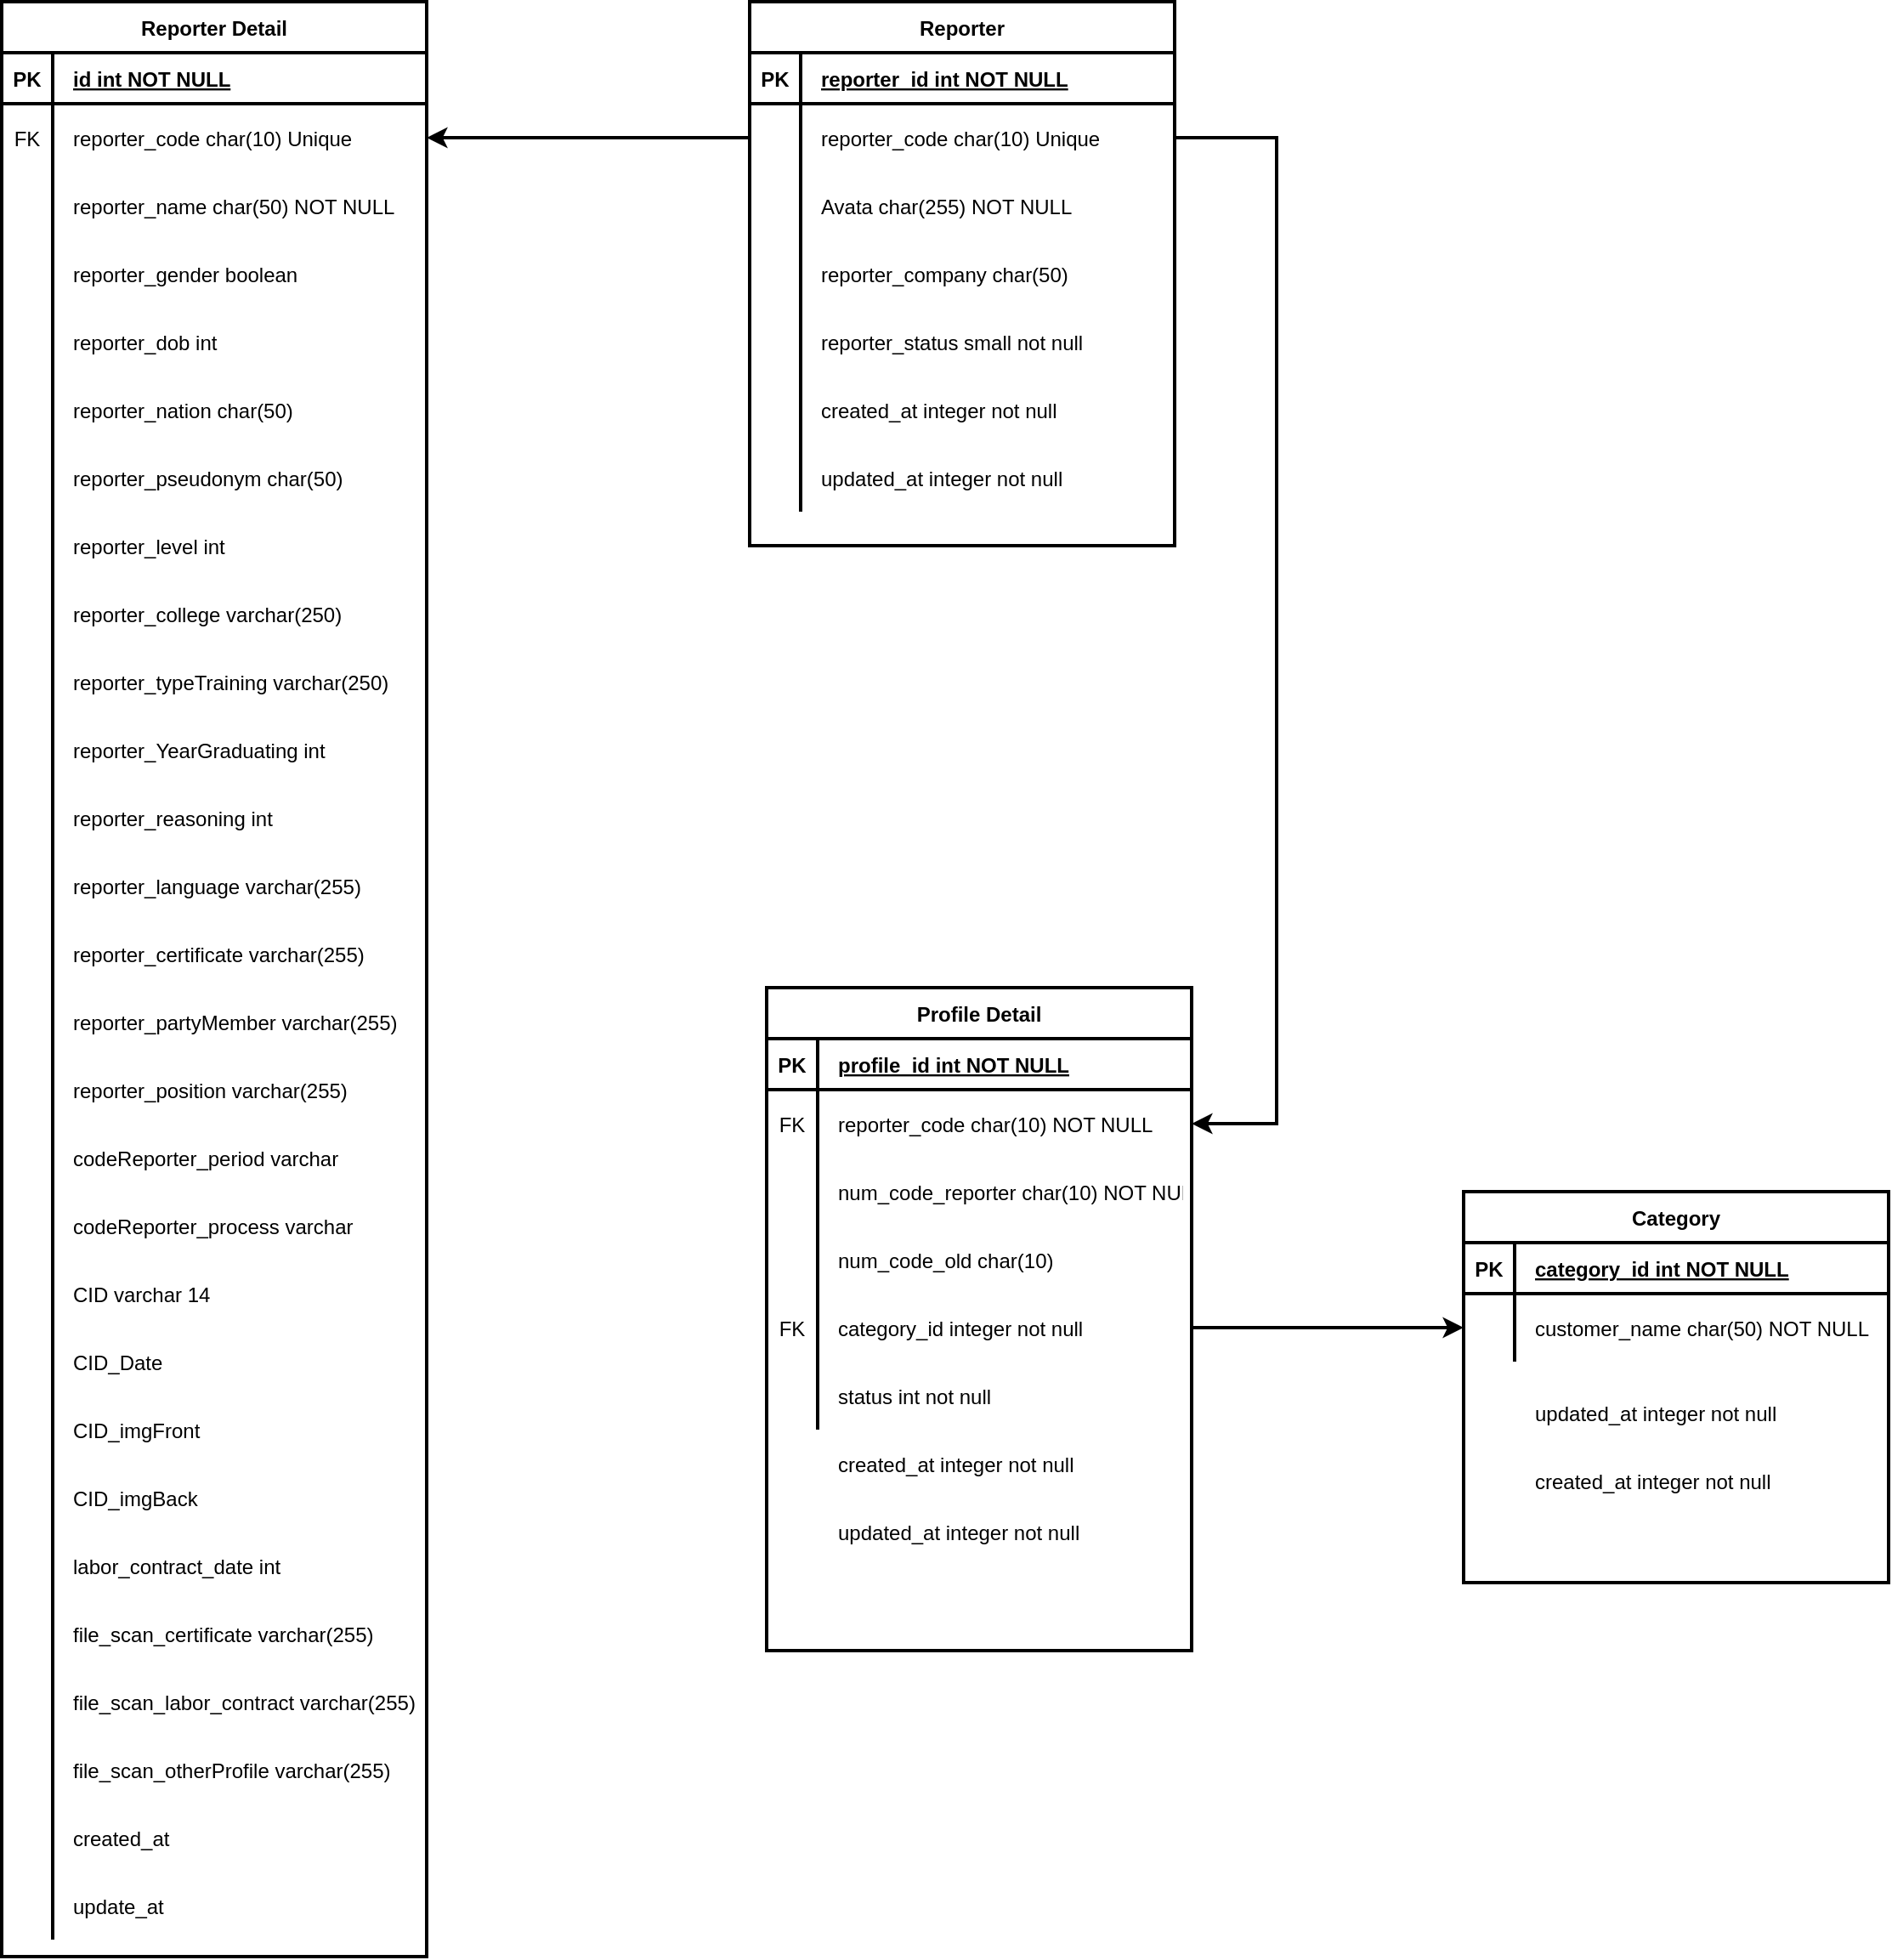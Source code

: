 <mxfile version="13.8.1" type="github">
  <diagram id="R2lEEEUBdFMjLlhIrx00" name="Page-1">
    <mxGraphModel dx="2031" dy="1197" grid="1" gridSize="10" guides="1" tooltips="1" connect="1" arrows="1" fold="1" page="1" pageScale="1" pageWidth="850" pageHeight="1100" math="0" shadow="0" extFonts="Permanent Marker^https://fonts.googleapis.com/css?family=Permanent+Marker">
      <root>
        <mxCell id="0" />
        <mxCell id="1" parent="0" />
        <mxCell id="DauuVwov2NrMAylmskY4-73" style="edgeStyle=orthogonalEdgeStyle;rounded=0;orthogonalLoop=1;jettySize=auto;html=1;spacing=6;strokeWidth=2;" edge="1" parent="1" source="DauuVwov2NrMAylmskY4-11" target="DauuVwov2NrMAylmskY4-45">
          <mxGeometry relative="1" as="geometry">
            <Array as="points">
              <mxPoint x="1020" y="340" />
              <mxPoint x="1020" y="920" />
            </Array>
          </mxGeometry>
        </mxCell>
        <mxCell id="DauuVwov2NrMAylmskY4-77" value="" style="group;spacing=6;strokeWidth=2;" vertex="1" connectable="0" parent="1">
          <mxGeometry x="720" y="840" width="250" height="390" as="geometry" />
        </mxCell>
        <mxCell id="DauuVwov2NrMAylmskY4-72" value="created_at integer not null" style="shape=partialRectangle;overflow=hidden;connectable=0;fillColor=none;top=0;left=0;bottom=0;right=0;align=left;spacingLeft=6;spacing=6;strokeWidth=2;" vertex="1" parent="DauuVwov2NrMAylmskY4-77">
          <mxGeometry x="30" y="260" width="220" height="40" as="geometry" />
        </mxCell>
        <mxCell id="DauuVwov2NrMAylmskY4-41" value="Profile Detail" style="shape=table;startSize=30;container=1;collapsible=1;childLayout=tableLayout;fixedRows=1;rowLines=0;fontStyle=1;align=center;resizeLast=1;spacing=6;strokeWidth=2;" vertex="1" parent="DauuVwov2NrMAylmskY4-77">
          <mxGeometry width="250" height="390" as="geometry" />
        </mxCell>
        <mxCell id="DauuVwov2NrMAylmskY4-42" value="" style="shape=partialRectangle;collapsible=0;dropTarget=0;pointerEvents=0;fillColor=none;points=[[0,0.5],[1,0.5]];portConstraint=eastwest;top=0;left=0;right=0;bottom=1;spacing=6;strokeWidth=2;" vertex="1" parent="DauuVwov2NrMAylmskY4-41">
          <mxGeometry y="30" width="250" height="30" as="geometry" />
        </mxCell>
        <mxCell id="DauuVwov2NrMAylmskY4-43" value="PK" style="shape=partialRectangle;overflow=hidden;connectable=0;fillColor=none;top=0;left=0;bottom=0;right=0;fontStyle=1;spacing=6;strokeWidth=2;" vertex="1" parent="DauuVwov2NrMAylmskY4-42">
          <mxGeometry width="30" height="30" as="geometry" />
        </mxCell>
        <mxCell id="DauuVwov2NrMAylmskY4-44" value="profile_id int NOT NULL " style="shape=partialRectangle;overflow=hidden;connectable=0;fillColor=none;top=0;left=0;bottom=0;right=0;align=left;spacingLeft=6;fontStyle=5;spacing=6;strokeWidth=2;" vertex="1" parent="DauuVwov2NrMAylmskY4-42">
          <mxGeometry x="30" width="220" height="30" as="geometry" />
        </mxCell>
        <mxCell id="DauuVwov2NrMAylmskY4-45" value="" style="shape=partialRectangle;collapsible=0;dropTarget=0;pointerEvents=0;fillColor=none;points=[[0,0.5],[1,0.5]];portConstraint=eastwest;top=0;left=0;right=0;bottom=0;spacing=6;strokeWidth=2;" vertex="1" parent="DauuVwov2NrMAylmskY4-41">
          <mxGeometry y="60" width="250" height="40" as="geometry" />
        </mxCell>
        <mxCell id="DauuVwov2NrMAylmskY4-46" value="FK" style="shape=partialRectangle;overflow=hidden;connectable=0;fillColor=none;top=0;left=0;bottom=0;right=0;spacing=6;strokeWidth=2;" vertex="1" parent="DauuVwov2NrMAylmskY4-45">
          <mxGeometry width="30" height="40" as="geometry" />
        </mxCell>
        <mxCell id="DauuVwov2NrMAylmskY4-47" value="reporter_code char(10) NOT NULL" style="shape=partialRectangle;overflow=hidden;connectable=0;fillColor=none;top=0;left=0;bottom=0;right=0;align=left;spacingLeft=6;spacing=6;strokeWidth=2;" vertex="1" parent="DauuVwov2NrMAylmskY4-45">
          <mxGeometry x="30" width="220" height="40" as="geometry" />
        </mxCell>
        <mxCell id="DauuVwov2NrMAylmskY4-48" value="" style="shape=partialRectangle;collapsible=0;dropTarget=0;pointerEvents=0;fillColor=none;points=[[0,0.5],[1,0.5]];portConstraint=eastwest;top=0;left=0;right=0;bottom=0;spacing=6;strokeWidth=2;" vertex="1" parent="DauuVwov2NrMAylmskY4-41">
          <mxGeometry y="100" width="250" height="40" as="geometry" />
        </mxCell>
        <mxCell id="DauuVwov2NrMAylmskY4-49" value="" style="shape=partialRectangle;overflow=hidden;connectable=0;fillColor=none;top=0;left=0;bottom=0;right=0;spacing=6;strokeWidth=2;" vertex="1" parent="DauuVwov2NrMAylmskY4-48">
          <mxGeometry width="30" height="40" as="geometry" />
        </mxCell>
        <mxCell id="DauuVwov2NrMAylmskY4-50" value="num_code_reporter char(10) NOT NULL" style="shape=partialRectangle;overflow=hidden;connectable=0;fillColor=none;top=0;left=0;bottom=0;right=0;align=left;spacingLeft=6;spacing=6;strokeWidth=2;" vertex="1" parent="DauuVwov2NrMAylmskY4-48">
          <mxGeometry x="30" width="220" height="40" as="geometry" />
        </mxCell>
        <mxCell id="DauuVwov2NrMAylmskY4-51" value="" style="shape=partialRectangle;collapsible=0;dropTarget=0;pointerEvents=0;fillColor=none;points=[[0,0.5],[1,0.5]];portConstraint=eastwest;top=0;left=0;right=0;bottom=0;spacing=6;strokeWidth=2;" vertex="1" parent="DauuVwov2NrMAylmskY4-41">
          <mxGeometry y="140" width="250" height="40" as="geometry" />
        </mxCell>
        <mxCell id="DauuVwov2NrMAylmskY4-52" value="" style="shape=partialRectangle;overflow=hidden;connectable=0;fillColor=none;top=0;left=0;bottom=0;right=0;spacing=6;strokeWidth=2;" vertex="1" parent="DauuVwov2NrMAylmskY4-51">
          <mxGeometry width="30" height="40" as="geometry" />
        </mxCell>
        <mxCell id="DauuVwov2NrMAylmskY4-53" value="num_code_old char(10)" style="shape=partialRectangle;overflow=hidden;connectable=0;fillColor=none;top=0;left=0;bottom=0;right=0;align=left;spacingLeft=6;spacing=6;strokeWidth=2;" vertex="1" parent="DauuVwov2NrMAylmskY4-51">
          <mxGeometry x="30" width="220" height="40" as="geometry" />
        </mxCell>
        <mxCell id="DauuVwov2NrMAylmskY4-66" value="" style="shape=partialRectangle;collapsible=0;dropTarget=0;pointerEvents=0;fillColor=none;points=[[0,0.5],[1,0.5]];portConstraint=eastwest;top=0;left=0;right=0;bottom=0;spacing=6;strokeWidth=2;" vertex="1" parent="DauuVwov2NrMAylmskY4-41">
          <mxGeometry y="180" width="250" height="40" as="geometry" />
        </mxCell>
        <mxCell id="DauuVwov2NrMAylmskY4-67" value="FK" style="shape=partialRectangle;overflow=hidden;connectable=0;fillColor=none;top=0;left=0;bottom=0;right=0;spacing=6;strokeWidth=2;" vertex="1" parent="DauuVwov2NrMAylmskY4-66">
          <mxGeometry width="30" height="40" as="geometry" />
        </mxCell>
        <mxCell id="DauuVwov2NrMAylmskY4-68" value="category_id integer not null" style="shape=partialRectangle;overflow=hidden;connectable=0;fillColor=none;top=0;left=0;bottom=0;right=0;align=left;spacingLeft=6;spacing=6;strokeWidth=2;" vertex="1" parent="DauuVwov2NrMAylmskY4-66">
          <mxGeometry x="30" width="220" height="40" as="geometry" />
        </mxCell>
        <mxCell id="DauuVwov2NrMAylmskY4-63" value="" style="shape=partialRectangle;collapsible=0;dropTarget=0;pointerEvents=0;fillColor=none;points=[[0,0.5],[1,0.5]];portConstraint=eastwest;top=0;left=0;right=0;bottom=0;spacing=6;strokeWidth=2;" vertex="1" parent="DauuVwov2NrMAylmskY4-41">
          <mxGeometry y="220" width="250" height="40" as="geometry" />
        </mxCell>
        <mxCell id="DauuVwov2NrMAylmskY4-64" value="" style="shape=partialRectangle;overflow=hidden;connectable=0;fillColor=none;top=0;left=0;bottom=0;right=0;spacing=6;strokeWidth=2;" vertex="1" parent="DauuVwov2NrMAylmskY4-63">
          <mxGeometry width="30" height="40" as="geometry" />
        </mxCell>
        <mxCell id="DauuVwov2NrMAylmskY4-65" value="status int not null" style="shape=partialRectangle;overflow=hidden;connectable=0;fillColor=none;top=0;left=0;bottom=0;right=0;align=left;spacingLeft=6;spacing=6;strokeWidth=2;" vertex="1" parent="DauuVwov2NrMAylmskY4-63">
          <mxGeometry x="30" width="220" height="40" as="geometry" />
        </mxCell>
        <mxCell id="DauuVwov2NrMAylmskY4-78" value="updated_at integer not null" style="shape=partialRectangle;overflow=hidden;connectable=0;fillColor=none;top=0;left=0;bottom=0;right=0;align=left;spacingLeft=6;spacing=6;strokeWidth=2;" vertex="1" parent="DauuVwov2NrMAylmskY4-77">
          <mxGeometry x="30" y="300" width="220" height="40" as="geometry" />
        </mxCell>
        <mxCell id="DauuVwov2NrMAylmskY4-79" style="edgeStyle=orthogonalEdgeStyle;rounded=0;orthogonalLoop=1;jettySize=auto;html=1;entryX=0;entryY=0.5;entryDx=0;entryDy=0;spacing=6;strokeWidth=2;" edge="1" parent="1" source="DauuVwov2NrMAylmskY4-66" target="C-vyLk0tnHw3VtMMgP7b-27">
          <mxGeometry relative="1" as="geometry" />
        </mxCell>
        <mxCell id="DauuVwov2NrMAylmskY4-80" value="" style="group;spacing=6;strokeWidth=2;" vertex="1" connectable="0" parent="1">
          <mxGeometry x="1130" y="960" width="250" height="230" as="geometry" />
        </mxCell>
        <mxCell id="C-vyLk0tnHw3VtMMgP7b-23" value="Category" style="shape=table;startSize=30;container=1;collapsible=1;childLayout=tableLayout;fixedRows=1;rowLines=0;fontStyle=1;align=center;resizeLast=1;spacing=6;strokeWidth=2;" parent="DauuVwov2NrMAylmskY4-80" vertex="1">
          <mxGeometry width="250" height="230" as="geometry" />
        </mxCell>
        <mxCell id="C-vyLk0tnHw3VtMMgP7b-24" value="" style="shape=partialRectangle;collapsible=0;dropTarget=0;pointerEvents=0;fillColor=none;points=[[0,0.5],[1,0.5]];portConstraint=eastwest;top=0;left=0;right=0;bottom=1;spacing=6;strokeWidth=2;" parent="C-vyLk0tnHw3VtMMgP7b-23" vertex="1">
          <mxGeometry y="30" width="250" height="30" as="geometry" />
        </mxCell>
        <mxCell id="C-vyLk0tnHw3VtMMgP7b-25" value="PK" style="shape=partialRectangle;overflow=hidden;connectable=0;fillColor=none;top=0;left=0;bottom=0;right=0;fontStyle=1;spacing=6;strokeWidth=2;" parent="C-vyLk0tnHw3VtMMgP7b-24" vertex="1">
          <mxGeometry width="30" height="30" as="geometry" />
        </mxCell>
        <mxCell id="C-vyLk0tnHw3VtMMgP7b-26" value="category_id int NOT NULL " style="shape=partialRectangle;overflow=hidden;connectable=0;fillColor=none;top=0;left=0;bottom=0;right=0;align=left;spacingLeft=6;fontStyle=5;spacing=6;strokeWidth=2;" parent="C-vyLk0tnHw3VtMMgP7b-24" vertex="1">
          <mxGeometry x="30" width="220" height="30" as="geometry" />
        </mxCell>
        <mxCell id="C-vyLk0tnHw3VtMMgP7b-27" value="" style="shape=partialRectangle;collapsible=0;dropTarget=0;pointerEvents=0;fillColor=none;points=[[0,0.5],[1,0.5]];portConstraint=eastwest;top=0;left=0;right=0;bottom=0;spacing=6;strokeWidth=2;" parent="C-vyLk0tnHw3VtMMgP7b-23" vertex="1">
          <mxGeometry y="60" width="250" height="40" as="geometry" />
        </mxCell>
        <mxCell id="C-vyLk0tnHw3VtMMgP7b-28" value="" style="shape=partialRectangle;overflow=hidden;connectable=0;fillColor=none;top=0;left=0;bottom=0;right=0;spacing=6;strokeWidth=2;" parent="C-vyLk0tnHw3VtMMgP7b-27" vertex="1">
          <mxGeometry width="30" height="40" as="geometry" />
        </mxCell>
        <mxCell id="C-vyLk0tnHw3VtMMgP7b-29" value="customer_name char(50) NOT NULL" style="shape=partialRectangle;overflow=hidden;connectable=0;fillColor=none;top=0;left=0;bottom=0;right=0;align=left;spacingLeft=6;spacing=6;strokeWidth=2;" parent="C-vyLk0tnHw3VtMMgP7b-27" vertex="1">
          <mxGeometry x="30" width="220" height="40" as="geometry" />
        </mxCell>
        <mxCell id="DauuVwov2NrMAylmskY4-69" value="updated_at integer not null" style="shape=partialRectangle;overflow=hidden;connectable=0;fillColor=none;top=0;left=0;bottom=0;right=0;align=left;spacingLeft=6;spacing=6;strokeWidth=2;" vertex="1" parent="DauuVwov2NrMAylmskY4-80">
          <mxGeometry x="30" y="110" width="220" height="40" as="geometry" />
        </mxCell>
        <mxCell id="DauuVwov2NrMAylmskY4-70" value="created_at integer not null" style="shape=partialRectangle;overflow=hidden;connectable=0;fillColor=none;top=0;left=0;bottom=0;right=0;align=left;spacingLeft=6;spacing=6;strokeWidth=2;" vertex="1" parent="DauuVwov2NrMAylmskY4-80">
          <mxGeometry x="30" y="150" width="220" height="40" as="geometry" />
        </mxCell>
        <mxCell id="DauuVwov2NrMAylmskY4-7" value="Reporter" style="shape=table;startSize=30;container=1;collapsible=1;childLayout=tableLayout;fixedRows=1;rowLines=0;fontStyle=1;align=center;resizeLast=1;spacing=6;strokeWidth=2;" vertex="1" parent="1">
          <mxGeometry x="710" y="260" width="250" height="320" as="geometry" />
        </mxCell>
        <mxCell id="DauuVwov2NrMAylmskY4-8" value="" style="shape=partialRectangle;collapsible=0;dropTarget=0;pointerEvents=0;fillColor=none;points=[[0,0.5],[1,0.5]];portConstraint=eastwest;top=0;left=0;right=0;bottom=1;spacing=6;strokeWidth=2;" vertex="1" parent="DauuVwov2NrMAylmskY4-7">
          <mxGeometry y="30" width="250" height="30" as="geometry" />
        </mxCell>
        <mxCell id="DauuVwov2NrMAylmskY4-9" value="PK" style="shape=partialRectangle;overflow=hidden;connectable=0;fillColor=none;top=0;left=0;bottom=0;right=0;fontStyle=1;spacing=6;strokeWidth=2;" vertex="1" parent="DauuVwov2NrMAylmskY4-8">
          <mxGeometry width="30" height="30" as="geometry" />
        </mxCell>
        <mxCell id="DauuVwov2NrMAylmskY4-10" value="reporter_id int NOT NULL " style="shape=partialRectangle;overflow=hidden;connectable=0;fillColor=none;top=0;left=0;bottom=0;right=0;align=left;spacingLeft=6;fontStyle=5;spacing=6;strokeWidth=2;" vertex="1" parent="DauuVwov2NrMAylmskY4-8">
          <mxGeometry x="30" width="220" height="30" as="geometry" />
        </mxCell>
        <mxCell id="DauuVwov2NrMAylmskY4-11" value="" style="shape=partialRectangle;collapsible=0;dropTarget=0;pointerEvents=0;fillColor=none;points=[[0,0.5],[1,0.5]];portConstraint=eastwest;top=0;left=0;right=0;bottom=0;spacing=6;strokeWidth=2;" vertex="1" parent="DauuVwov2NrMAylmskY4-7">
          <mxGeometry y="60" width="250" height="40" as="geometry" />
        </mxCell>
        <mxCell id="DauuVwov2NrMAylmskY4-12" value="" style="shape=partialRectangle;overflow=hidden;connectable=0;fillColor=none;top=0;left=0;bottom=0;right=0;spacing=6;strokeWidth=2;" vertex="1" parent="DauuVwov2NrMAylmskY4-11">
          <mxGeometry width="30" height="40" as="geometry" />
        </mxCell>
        <mxCell id="DauuVwov2NrMAylmskY4-13" value="reporter_code char(10) Unique" style="shape=partialRectangle;overflow=hidden;connectable=0;fillColor=none;top=0;left=0;bottom=0;right=0;align=left;spacingLeft=6;spacing=6;strokeWidth=2;" vertex="1" parent="DauuVwov2NrMAylmskY4-11">
          <mxGeometry x="30" width="220" height="40" as="geometry" />
        </mxCell>
        <mxCell id="DauuVwov2NrMAylmskY4-20" value="" style="shape=partialRectangle;collapsible=0;dropTarget=0;pointerEvents=0;fillColor=none;points=[[0,0.5],[1,0.5]];portConstraint=eastwest;top=0;left=0;right=0;bottom=0;spacing=6;strokeWidth=2;" vertex="1" parent="DauuVwov2NrMAylmskY4-7">
          <mxGeometry y="100" width="250" height="40" as="geometry" />
        </mxCell>
        <mxCell id="DauuVwov2NrMAylmskY4-21" value="" style="shape=partialRectangle;overflow=hidden;connectable=0;fillColor=none;top=0;left=0;bottom=0;right=0;spacing=6;strokeWidth=2;" vertex="1" parent="DauuVwov2NrMAylmskY4-20">
          <mxGeometry width="30" height="40" as="geometry" />
        </mxCell>
        <mxCell id="DauuVwov2NrMAylmskY4-22" value="Avata char(255) NOT NULL" style="shape=partialRectangle;overflow=hidden;connectable=0;fillColor=none;top=0;left=0;bottom=0;right=0;align=left;spacingLeft=6;spacing=6;strokeWidth=2;" vertex="1" parent="DauuVwov2NrMAylmskY4-20">
          <mxGeometry x="30" width="220" height="40" as="geometry" />
        </mxCell>
        <mxCell id="DauuVwov2NrMAylmskY4-29" value="" style="shape=partialRectangle;collapsible=0;dropTarget=0;pointerEvents=0;fillColor=none;points=[[0,0.5],[1,0.5]];portConstraint=eastwest;top=0;left=0;right=0;bottom=0;spacing=6;strokeWidth=2;" vertex="1" parent="DauuVwov2NrMAylmskY4-7">
          <mxGeometry y="140" width="250" height="40" as="geometry" />
        </mxCell>
        <mxCell id="DauuVwov2NrMAylmskY4-30" value="" style="shape=partialRectangle;overflow=hidden;connectable=0;fillColor=none;top=0;left=0;bottom=0;right=0;spacing=6;strokeWidth=2;" vertex="1" parent="DauuVwov2NrMAylmskY4-29">
          <mxGeometry width="30" height="40" as="geometry" />
        </mxCell>
        <mxCell id="DauuVwov2NrMAylmskY4-31" value="reporter_company char(50)" style="shape=partialRectangle;overflow=hidden;connectable=0;fillColor=none;top=0;left=0;bottom=0;right=0;align=left;spacingLeft=6;spacing=6;strokeWidth=2;" vertex="1" parent="DauuVwov2NrMAylmskY4-29">
          <mxGeometry x="30" width="220" height="40" as="geometry" />
        </mxCell>
        <mxCell id="DauuVwov2NrMAylmskY4-32" value="" style="shape=partialRectangle;collapsible=0;dropTarget=0;pointerEvents=0;fillColor=none;points=[[0,0.5],[1,0.5]];portConstraint=eastwest;top=0;left=0;right=0;bottom=0;spacing=6;strokeWidth=2;" vertex="1" parent="DauuVwov2NrMAylmskY4-7">
          <mxGeometry y="180" width="250" height="40" as="geometry" />
        </mxCell>
        <mxCell id="DauuVwov2NrMAylmskY4-33" value="" style="shape=partialRectangle;overflow=hidden;connectable=0;fillColor=none;top=0;left=0;bottom=0;right=0;spacing=6;strokeWidth=2;" vertex="1" parent="DauuVwov2NrMAylmskY4-32">
          <mxGeometry width="30" height="40" as="geometry" />
        </mxCell>
        <mxCell id="DauuVwov2NrMAylmskY4-34" value="reporter_status small not null" style="shape=partialRectangle;overflow=hidden;connectable=0;fillColor=none;top=0;left=0;bottom=0;right=0;align=left;spacingLeft=6;spacing=6;strokeWidth=2;" vertex="1" parent="DauuVwov2NrMAylmskY4-32">
          <mxGeometry x="30" width="220" height="40" as="geometry" />
        </mxCell>
        <mxCell id="DauuVwov2NrMAylmskY4-35" value="" style="shape=partialRectangle;collapsible=0;dropTarget=0;pointerEvents=0;fillColor=none;points=[[0,0.5],[1,0.5]];portConstraint=eastwest;top=0;left=0;right=0;bottom=0;spacing=6;strokeWidth=2;" vertex="1" parent="DauuVwov2NrMAylmskY4-7">
          <mxGeometry y="220" width="250" height="40" as="geometry" />
        </mxCell>
        <mxCell id="DauuVwov2NrMAylmskY4-36" value="" style="shape=partialRectangle;overflow=hidden;connectable=0;fillColor=none;top=0;left=0;bottom=0;right=0;spacing=6;strokeWidth=2;" vertex="1" parent="DauuVwov2NrMAylmskY4-35">
          <mxGeometry width="30" height="40" as="geometry" />
        </mxCell>
        <mxCell id="DauuVwov2NrMAylmskY4-37" value="created_at integer not null" style="shape=partialRectangle;overflow=hidden;connectable=0;fillColor=none;top=0;left=0;bottom=0;right=0;align=left;spacingLeft=6;spacing=6;strokeWidth=2;" vertex="1" parent="DauuVwov2NrMAylmskY4-35">
          <mxGeometry x="30" width="220" height="40" as="geometry" />
        </mxCell>
        <mxCell id="DauuVwov2NrMAylmskY4-38" value="" style="shape=partialRectangle;collapsible=0;dropTarget=0;pointerEvents=0;fillColor=none;points=[[0,0.5],[1,0.5]];portConstraint=eastwest;top=0;left=0;right=0;bottom=0;spacing=6;strokeWidth=2;" vertex="1" parent="DauuVwov2NrMAylmskY4-7">
          <mxGeometry y="260" width="250" height="40" as="geometry" />
        </mxCell>
        <mxCell id="DauuVwov2NrMAylmskY4-39" value="" style="shape=partialRectangle;overflow=hidden;connectable=0;fillColor=none;top=0;left=0;bottom=0;right=0;spacing=6;strokeWidth=2;" vertex="1" parent="DauuVwov2NrMAylmskY4-38">
          <mxGeometry width="30" height="40" as="geometry" />
        </mxCell>
        <mxCell id="DauuVwov2NrMAylmskY4-40" value="updated_at integer not null" style="shape=partialRectangle;overflow=hidden;connectable=0;fillColor=none;top=0;left=0;bottom=0;right=0;align=left;spacingLeft=6;spacing=6;strokeWidth=2;" vertex="1" parent="DauuVwov2NrMAylmskY4-38">
          <mxGeometry x="30" width="220" height="40" as="geometry" />
        </mxCell>
        <mxCell id="DauuVwov2NrMAylmskY4-201" style="edgeStyle=orthogonalEdgeStyle;rounded=0;orthogonalLoop=1;jettySize=auto;html=1;entryX=1;entryY=0.5;entryDx=0;entryDy=0;strokeWidth=2;" edge="1" parent="1" source="DauuVwov2NrMAylmskY4-11" target="DauuVwov2NrMAylmskY4-85">
          <mxGeometry relative="1" as="geometry" />
        </mxCell>
        <mxCell id="DauuVwov2NrMAylmskY4-81" value="Reporter Detail" style="shape=table;startSize=30;container=1;collapsible=1;childLayout=tableLayout;fixedRows=1;rowLines=0;fontStyle=1;align=center;resizeLast=1;spacing=6;strokeWidth=2;" vertex="1" parent="1">
          <mxGeometry x="270" y="260" width="250.0" height="1150" as="geometry" />
        </mxCell>
        <mxCell id="DauuVwov2NrMAylmskY4-82" value="" style="shape=partialRectangle;collapsible=0;dropTarget=0;pointerEvents=0;fillColor=none;points=[[0,0.5],[1,0.5]];portConstraint=eastwest;top=0;left=0;right=0;bottom=1;spacing=6;strokeWidth=2;" vertex="1" parent="DauuVwov2NrMAylmskY4-81">
          <mxGeometry y="30" width="250.0" height="30" as="geometry" />
        </mxCell>
        <mxCell id="DauuVwov2NrMAylmskY4-83" value="PK" style="shape=partialRectangle;overflow=hidden;connectable=0;fillColor=none;top=0;left=0;bottom=0;right=0;fontStyle=1;spacing=6;strokeWidth=2;" vertex="1" parent="DauuVwov2NrMAylmskY4-82">
          <mxGeometry width="30" height="30" as="geometry" />
        </mxCell>
        <mxCell id="DauuVwov2NrMAylmskY4-84" value="id int NOT NULL " style="shape=partialRectangle;overflow=hidden;connectable=0;fillColor=none;top=0;left=0;bottom=0;right=0;align=left;spacingLeft=6;fontStyle=5;spacing=6;strokeWidth=2;" vertex="1" parent="DauuVwov2NrMAylmskY4-82">
          <mxGeometry x="30" width="220.0" height="30" as="geometry" />
        </mxCell>
        <mxCell id="DauuVwov2NrMAylmskY4-85" value="" style="shape=partialRectangle;collapsible=0;dropTarget=0;pointerEvents=0;fillColor=none;points=[[0,0.5],[1,0.5]];portConstraint=eastwest;top=0;left=0;right=0;bottom=0;spacing=6;strokeWidth=2;" vertex="1" parent="DauuVwov2NrMAylmskY4-81">
          <mxGeometry y="60" width="250.0" height="40" as="geometry" />
        </mxCell>
        <mxCell id="DauuVwov2NrMAylmskY4-86" value="FK" style="shape=partialRectangle;overflow=hidden;connectable=0;fillColor=none;top=0;left=0;bottom=0;right=0;spacing=6;strokeWidth=2;" vertex="1" parent="DauuVwov2NrMAylmskY4-85">
          <mxGeometry width="30" height="40" as="geometry" />
        </mxCell>
        <mxCell id="DauuVwov2NrMAylmskY4-87" value="reporter_code char(10) Unique" style="shape=partialRectangle;overflow=hidden;connectable=0;fillColor=none;top=0;left=0;bottom=0;right=0;align=left;spacingLeft=6;spacing=6;strokeWidth=2;" vertex="1" parent="DauuVwov2NrMAylmskY4-85">
          <mxGeometry x="30" width="220.0" height="40" as="geometry" />
        </mxCell>
        <mxCell id="DauuVwov2NrMAylmskY4-88" value="" style="shape=partialRectangle;collapsible=0;dropTarget=0;pointerEvents=0;fillColor=none;points=[[0,0.5],[1,0.5]];portConstraint=eastwest;top=0;left=0;right=0;bottom=0;spacing=6;strokeWidth=2;" vertex="1" parent="DauuVwov2NrMAylmskY4-81">
          <mxGeometry y="100" width="250.0" height="40" as="geometry" />
        </mxCell>
        <mxCell id="DauuVwov2NrMAylmskY4-89" value="" style="shape=partialRectangle;overflow=hidden;connectable=0;fillColor=none;top=0;left=0;bottom=0;right=0;spacing=6;strokeWidth=2;" vertex="1" parent="DauuVwov2NrMAylmskY4-88">
          <mxGeometry width="30" height="40" as="geometry" />
        </mxCell>
        <mxCell id="DauuVwov2NrMAylmskY4-90" value="reporter_name char(50) NOT NULL" style="shape=partialRectangle;overflow=hidden;connectable=0;fillColor=none;top=0;left=0;bottom=0;right=0;align=left;spacingLeft=6;spacing=6;strokeWidth=2;" vertex="1" parent="DauuVwov2NrMAylmskY4-88">
          <mxGeometry x="30" width="220.0" height="40" as="geometry" />
        </mxCell>
        <mxCell id="DauuVwov2NrMAylmskY4-91" value="" style="shape=partialRectangle;collapsible=0;dropTarget=0;pointerEvents=0;fillColor=none;points=[[0,0.5],[1,0.5]];portConstraint=eastwest;top=0;left=0;right=0;bottom=0;spacing=6;strokeWidth=2;" vertex="1" parent="DauuVwov2NrMAylmskY4-81">
          <mxGeometry y="140" width="250.0" height="40" as="geometry" />
        </mxCell>
        <mxCell id="DauuVwov2NrMAylmskY4-92" value="" style="shape=partialRectangle;overflow=hidden;connectable=0;fillColor=none;top=0;left=0;bottom=0;right=0;spacing=6;strokeWidth=2;" vertex="1" parent="DauuVwov2NrMAylmskY4-91">
          <mxGeometry width="30" height="40" as="geometry" />
        </mxCell>
        <mxCell id="DauuVwov2NrMAylmskY4-93" value="reporter_gender boolean" style="shape=partialRectangle;overflow=hidden;connectable=0;fillColor=none;top=0;left=0;bottom=0;right=0;align=left;spacingLeft=6;spacing=6;strokeWidth=2;" vertex="1" parent="DauuVwov2NrMAylmskY4-91">
          <mxGeometry x="30" width="220.0" height="40" as="geometry" />
        </mxCell>
        <mxCell id="DauuVwov2NrMAylmskY4-94" value="" style="shape=partialRectangle;collapsible=0;dropTarget=0;pointerEvents=0;fillColor=none;points=[[0,0.5],[1,0.5]];portConstraint=eastwest;top=0;left=0;right=0;bottom=0;spacing=6;strokeWidth=2;" vertex="1" parent="DauuVwov2NrMAylmskY4-81">
          <mxGeometry y="180" width="250.0" height="40" as="geometry" />
        </mxCell>
        <mxCell id="DauuVwov2NrMAylmskY4-95" value="" style="shape=partialRectangle;overflow=hidden;connectable=0;fillColor=none;top=0;left=0;bottom=0;right=0;spacing=6;strokeWidth=2;" vertex="1" parent="DauuVwov2NrMAylmskY4-94">
          <mxGeometry width="30" height="40" as="geometry" />
        </mxCell>
        <mxCell id="DauuVwov2NrMAylmskY4-96" value="reporter_dob int" style="shape=partialRectangle;overflow=hidden;connectable=0;fillColor=none;top=0;left=0;bottom=0;right=0;align=left;spacingLeft=6;spacing=6;strokeWidth=2;" vertex="1" parent="DauuVwov2NrMAylmskY4-94">
          <mxGeometry x="30" width="220.0" height="40" as="geometry" />
        </mxCell>
        <mxCell id="DauuVwov2NrMAylmskY4-97" value="" style="shape=partialRectangle;collapsible=0;dropTarget=0;pointerEvents=0;fillColor=none;points=[[0,0.5],[1,0.5]];portConstraint=eastwest;top=0;left=0;right=0;bottom=0;spacing=6;strokeWidth=2;" vertex="1" parent="DauuVwov2NrMAylmskY4-81">
          <mxGeometry y="220" width="250.0" height="40" as="geometry" />
        </mxCell>
        <mxCell id="DauuVwov2NrMAylmskY4-98" value="" style="shape=partialRectangle;overflow=hidden;connectable=0;fillColor=none;top=0;left=0;bottom=0;right=0;spacing=6;strokeWidth=2;" vertex="1" parent="DauuVwov2NrMAylmskY4-97">
          <mxGeometry width="30" height="40" as="geometry" />
        </mxCell>
        <mxCell id="DauuVwov2NrMAylmskY4-99" value="reporter_nation char(50)" style="shape=partialRectangle;overflow=hidden;connectable=0;fillColor=none;top=0;left=0;bottom=0;right=0;align=left;spacingLeft=6;spacing=6;strokeWidth=2;" vertex="1" parent="DauuVwov2NrMAylmskY4-97">
          <mxGeometry x="30" width="220.0" height="40" as="geometry" />
        </mxCell>
        <mxCell id="DauuVwov2NrMAylmskY4-100" value="" style="shape=partialRectangle;collapsible=0;dropTarget=0;pointerEvents=0;fillColor=none;points=[[0,0.5],[1,0.5]];portConstraint=eastwest;top=0;left=0;right=0;bottom=0;spacing=6;strokeWidth=2;" vertex="1" parent="DauuVwov2NrMAylmskY4-81">
          <mxGeometry y="260" width="250.0" height="40" as="geometry" />
        </mxCell>
        <mxCell id="DauuVwov2NrMAylmskY4-101" value="" style="shape=partialRectangle;overflow=hidden;connectable=0;fillColor=none;top=0;left=0;bottom=0;right=0;spacing=6;strokeWidth=2;" vertex="1" parent="DauuVwov2NrMAylmskY4-100">
          <mxGeometry width="30" height="40" as="geometry" />
        </mxCell>
        <mxCell id="DauuVwov2NrMAylmskY4-102" value="reporter_pseudonym char(50)" style="shape=partialRectangle;overflow=hidden;connectable=0;fillColor=none;top=0;left=0;bottom=0;right=0;align=left;spacingLeft=6;spacing=6;strokeWidth=2;" vertex="1" parent="DauuVwov2NrMAylmskY4-100">
          <mxGeometry x="30" width="220.0" height="40" as="geometry" />
        </mxCell>
        <mxCell id="DauuVwov2NrMAylmskY4-103" value="" style="shape=partialRectangle;collapsible=0;dropTarget=0;pointerEvents=0;fillColor=none;points=[[0,0.5],[1,0.5]];portConstraint=eastwest;top=0;left=0;right=0;bottom=0;spacing=6;strokeWidth=2;" vertex="1" parent="DauuVwov2NrMAylmskY4-81">
          <mxGeometry y="300" width="250.0" height="40" as="geometry" />
        </mxCell>
        <mxCell id="DauuVwov2NrMAylmskY4-104" value="" style="shape=partialRectangle;overflow=hidden;connectable=0;fillColor=none;top=0;left=0;bottom=0;right=0;spacing=6;strokeWidth=2;" vertex="1" parent="DauuVwov2NrMAylmskY4-103">
          <mxGeometry width="30" height="40" as="geometry" />
        </mxCell>
        <mxCell id="DauuVwov2NrMAylmskY4-105" value="reporter_level int" style="shape=partialRectangle;overflow=hidden;connectable=0;fillColor=none;top=0;left=0;bottom=0;right=0;align=left;spacingLeft=6;spacing=6;strokeWidth=2;" vertex="1" parent="DauuVwov2NrMAylmskY4-103">
          <mxGeometry x="30" width="220.0" height="40" as="geometry" />
        </mxCell>
        <mxCell id="DauuVwov2NrMAylmskY4-106" value="" style="shape=partialRectangle;collapsible=0;dropTarget=0;pointerEvents=0;fillColor=none;points=[[0,0.5],[1,0.5]];portConstraint=eastwest;top=0;left=0;right=0;bottom=0;spacing=6;strokeWidth=2;" vertex="1" parent="DauuVwov2NrMAylmskY4-81">
          <mxGeometry y="340" width="250.0" height="40" as="geometry" />
        </mxCell>
        <mxCell id="DauuVwov2NrMAylmskY4-107" value="" style="shape=partialRectangle;overflow=hidden;connectable=0;fillColor=none;top=0;left=0;bottom=0;right=0;spacing=6;strokeWidth=2;" vertex="1" parent="DauuVwov2NrMAylmskY4-106">
          <mxGeometry width="30" height="40" as="geometry" />
        </mxCell>
        <mxCell id="DauuVwov2NrMAylmskY4-108" value="reporter_college varchar(250)" style="shape=partialRectangle;overflow=hidden;connectable=0;fillColor=none;top=0;left=0;bottom=0;right=0;align=left;spacingLeft=6;spacing=6;strokeWidth=2;" vertex="1" parent="DauuVwov2NrMAylmskY4-106">
          <mxGeometry x="30" width="220.0" height="40" as="geometry" />
        </mxCell>
        <mxCell id="DauuVwov2NrMAylmskY4-143" value="" style="shape=partialRectangle;collapsible=0;dropTarget=0;pointerEvents=0;fillColor=none;points=[[0,0.5],[1,0.5]];portConstraint=eastwest;top=0;left=0;right=0;bottom=0;spacing=6;strokeWidth=2;" vertex="1" parent="DauuVwov2NrMAylmskY4-81">
          <mxGeometry y="380" width="250.0" height="40" as="geometry" />
        </mxCell>
        <mxCell id="DauuVwov2NrMAylmskY4-144" value="" style="shape=partialRectangle;overflow=hidden;connectable=0;fillColor=none;top=0;left=0;bottom=0;right=0;spacing=6;strokeWidth=2;" vertex="1" parent="DauuVwov2NrMAylmskY4-143">
          <mxGeometry width="30" height="40" as="geometry" />
        </mxCell>
        <mxCell id="DauuVwov2NrMAylmskY4-145" value="reporter_typeTraining varchar(250)" style="shape=partialRectangle;overflow=hidden;connectable=0;fillColor=none;top=0;left=0;bottom=0;right=0;align=left;spacingLeft=6;spacing=6;strokeWidth=2;" vertex="1" parent="DauuVwov2NrMAylmskY4-143">
          <mxGeometry x="30" width="220.0" height="40" as="geometry" />
        </mxCell>
        <mxCell id="DauuVwov2NrMAylmskY4-146" value="" style="shape=partialRectangle;collapsible=0;dropTarget=0;pointerEvents=0;fillColor=none;points=[[0,0.5],[1,0.5]];portConstraint=eastwest;top=0;left=0;right=0;bottom=0;spacing=6;strokeWidth=2;" vertex="1" parent="DauuVwov2NrMAylmskY4-81">
          <mxGeometry y="420" width="250.0" height="40" as="geometry" />
        </mxCell>
        <mxCell id="DauuVwov2NrMAylmskY4-147" value="" style="shape=partialRectangle;overflow=hidden;connectable=0;fillColor=none;top=0;left=0;bottom=0;right=0;spacing=6;strokeWidth=2;" vertex="1" parent="DauuVwov2NrMAylmskY4-146">
          <mxGeometry width="30" height="40" as="geometry" />
        </mxCell>
        <mxCell id="DauuVwov2NrMAylmskY4-148" value="reporter_YearGraduating int" style="shape=partialRectangle;overflow=hidden;connectable=0;fillColor=none;top=0;left=0;bottom=0;right=0;align=left;spacingLeft=6;spacing=6;strokeWidth=2;" vertex="1" parent="DauuVwov2NrMAylmskY4-146">
          <mxGeometry x="30" width="220.0" height="40" as="geometry" />
        </mxCell>
        <mxCell id="DauuVwov2NrMAylmskY4-149" value="" style="shape=partialRectangle;collapsible=0;dropTarget=0;pointerEvents=0;fillColor=none;points=[[0,0.5],[1,0.5]];portConstraint=eastwest;top=0;left=0;right=0;bottom=0;spacing=6;strokeWidth=2;" vertex="1" parent="DauuVwov2NrMAylmskY4-81">
          <mxGeometry y="460" width="250.0" height="40" as="geometry" />
        </mxCell>
        <mxCell id="DauuVwov2NrMAylmskY4-150" value="" style="shape=partialRectangle;overflow=hidden;connectable=0;fillColor=none;top=0;left=0;bottom=0;right=0;spacing=6;strokeWidth=2;" vertex="1" parent="DauuVwov2NrMAylmskY4-149">
          <mxGeometry width="30" height="40" as="geometry" />
        </mxCell>
        <mxCell id="DauuVwov2NrMAylmskY4-151" value="reporter_reasoning int" style="shape=partialRectangle;overflow=hidden;connectable=0;fillColor=none;top=0;left=0;bottom=0;right=0;align=left;spacingLeft=6;spacing=6;strokeWidth=2;" vertex="1" parent="DauuVwov2NrMAylmskY4-149">
          <mxGeometry x="30" width="220.0" height="40" as="geometry" />
        </mxCell>
        <mxCell id="DauuVwov2NrMAylmskY4-152" value="" style="shape=partialRectangle;collapsible=0;dropTarget=0;pointerEvents=0;fillColor=none;points=[[0,0.5],[1,0.5]];portConstraint=eastwest;top=0;left=0;right=0;bottom=0;spacing=6;strokeWidth=2;" vertex="1" parent="DauuVwov2NrMAylmskY4-81">
          <mxGeometry y="500" width="250.0" height="40" as="geometry" />
        </mxCell>
        <mxCell id="DauuVwov2NrMAylmskY4-153" value="" style="shape=partialRectangle;overflow=hidden;connectable=0;fillColor=none;top=0;left=0;bottom=0;right=0;spacing=6;strokeWidth=2;" vertex="1" parent="DauuVwov2NrMAylmskY4-152">
          <mxGeometry width="30" height="40" as="geometry" />
        </mxCell>
        <mxCell id="DauuVwov2NrMAylmskY4-154" value="reporter_language varchar(255)" style="shape=partialRectangle;overflow=hidden;connectable=0;fillColor=none;top=0;left=0;bottom=0;right=0;align=left;spacingLeft=6;spacing=6;strokeWidth=2;" vertex="1" parent="DauuVwov2NrMAylmskY4-152">
          <mxGeometry x="30" width="220.0" height="40" as="geometry" />
        </mxCell>
        <mxCell id="DauuVwov2NrMAylmskY4-155" value="" style="shape=partialRectangle;collapsible=0;dropTarget=0;pointerEvents=0;fillColor=none;points=[[0,0.5],[1,0.5]];portConstraint=eastwest;top=0;left=0;right=0;bottom=0;spacing=6;strokeWidth=2;" vertex="1" parent="DauuVwov2NrMAylmskY4-81">
          <mxGeometry y="540" width="250.0" height="40" as="geometry" />
        </mxCell>
        <mxCell id="DauuVwov2NrMAylmskY4-156" value="" style="shape=partialRectangle;overflow=hidden;connectable=0;fillColor=none;top=0;left=0;bottom=0;right=0;spacing=6;strokeWidth=2;" vertex="1" parent="DauuVwov2NrMAylmskY4-155">
          <mxGeometry width="30" height="40" as="geometry" />
        </mxCell>
        <mxCell id="DauuVwov2NrMAylmskY4-157" value="reporter_certificate varchar(255)" style="shape=partialRectangle;overflow=hidden;connectable=0;fillColor=none;top=0;left=0;bottom=0;right=0;align=left;spacingLeft=6;spacing=6;strokeWidth=2;" vertex="1" parent="DauuVwov2NrMAylmskY4-155">
          <mxGeometry x="30" width="220.0" height="40" as="geometry" />
        </mxCell>
        <mxCell id="DauuVwov2NrMAylmskY4-158" value="" style="shape=partialRectangle;collapsible=0;dropTarget=0;pointerEvents=0;fillColor=none;points=[[0,0.5],[1,0.5]];portConstraint=eastwest;top=0;left=0;right=0;bottom=0;spacing=6;strokeWidth=2;" vertex="1" parent="DauuVwov2NrMAylmskY4-81">
          <mxGeometry y="580" width="250.0" height="40" as="geometry" />
        </mxCell>
        <mxCell id="DauuVwov2NrMAylmskY4-159" value="" style="shape=partialRectangle;overflow=hidden;connectable=0;fillColor=none;top=0;left=0;bottom=0;right=0;spacing=6;strokeWidth=2;" vertex="1" parent="DauuVwov2NrMAylmskY4-158">
          <mxGeometry width="30" height="40" as="geometry" />
        </mxCell>
        <mxCell id="DauuVwov2NrMAylmskY4-160" value="reporter_partyMember varchar(255)" style="shape=partialRectangle;overflow=hidden;connectable=0;fillColor=none;top=0;left=0;bottom=0;right=0;align=left;spacingLeft=6;spacing=6;strokeWidth=2;" vertex="1" parent="DauuVwov2NrMAylmskY4-158">
          <mxGeometry x="30" width="220.0" height="40" as="geometry" />
        </mxCell>
        <mxCell id="DauuVwov2NrMAylmskY4-161" value="" style="shape=partialRectangle;collapsible=0;dropTarget=0;pointerEvents=0;fillColor=none;points=[[0,0.5],[1,0.5]];portConstraint=eastwest;top=0;left=0;right=0;bottom=0;spacing=6;strokeWidth=2;" vertex="1" parent="DauuVwov2NrMAylmskY4-81">
          <mxGeometry y="620" width="250.0" height="40" as="geometry" />
        </mxCell>
        <mxCell id="DauuVwov2NrMAylmskY4-162" value="" style="shape=partialRectangle;overflow=hidden;connectable=0;fillColor=none;top=0;left=0;bottom=0;right=0;spacing=6;strokeWidth=2;" vertex="1" parent="DauuVwov2NrMAylmskY4-161">
          <mxGeometry width="30" height="40" as="geometry" />
        </mxCell>
        <mxCell id="DauuVwov2NrMAylmskY4-163" value="reporter_position varchar(255)" style="shape=partialRectangle;overflow=hidden;connectable=0;fillColor=none;top=0;left=0;bottom=0;right=0;align=left;spacingLeft=6;spacing=6;strokeWidth=2;" vertex="1" parent="DauuVwov2NrMAylmskY4-161">
          <mxGeometry x="30" width="220.0" height="40" as="geometry" />
        </mxCell>
        <mxCell id="DauuVwov2NrMAylmskY4-164" value="" style="shape=partialRectangle;collapsible=0;dropTarget=0;pointerEvents=0;fillColor=none;points=[[0,0.5],[1,0.5]];portConstraint=eastwest;top=0;left=0;right=0;bottom=0;spacing=6;strokeWidth=2;" vertex="1" parent="DauuVwov2NrMAylmskY4-81">
          <mxGeometry y="660" width="250.0" height="40" as="geometry" />
        </mxCell>
        <mxCell id="DauuVwov2NrMAylmskY4-165" value="" style="shape=partialRectangle;overflow=hidden;connectable=0;fillColor=none;top=0;left=0;bottom=0;right=0;spacing=6;strokeWidth=2;" vertex="1" parent="DauuVwov2NrMAylmskY4-164">
          <mxGeometry width="30" height="40" as="geometry" />
        </mxCell>
        <mxCell id="DauuVwov2NrMAylmskY4-166" value="codeReporter_period varchar" style="shape=partialRectangle;overflow=hidden;connectable=0;fillColor=none;top=0;left=0;bottom=0;right=0;align=left;spacingLeft=6;spacing=6;strokeWidth=2;" vertex="1" parent="DauuVwov2NrMAylmskY4-164">
          <mxGeometry x="30" width="220.0" height="40" as="geometry" />
        </mxCell>
        <mxCell id="DauuVwov2NrMAylmskY4-167" value="" style="shape=partialRectangle;collapsible=0;dropTarget=0;pointerEvents=0;fillColor=none;points=[[0,0.5],[1,0.5]];portConstraint=eastwest;top=0;left=0;right=0;bottom=0;spacing=6;strokeWidth=2;" vertex="1" parent="DauuVwov2NrMAylmskY4-81">
          <mxGeometry y="700" width="250.0" height="40" as="geometry" />
        </mxCell>
        <mxCell id="DauuVwov2NrMAylmskY4-168" value="" style="shape=partialRectangle;overflow=hidden;connectable=0;fillColor=none;top=0;left=0;bottom=0;right=0;spacing=6;strokeWidth=2;" vertex="1" parent="DauuVwov2NrMAylmskY4-167">
          <mxGeometry width="30" height="40" as="geometry" />
        </mxCell>
        <mxCell id="DauuVwov2NrMAylmskY4-169" value="codeReporter_process varchar" style="shape=partialRectangle;overflow=hidden;connectable=0;fillColor=none;top=0;left=0;bottom=0;right=0;align=left;spacingLeft=6;spacing=6;strokeWidth=2;" vertex="1" parent="DauuVwov2NrMAylmskY4-167">
          <mxGeometry x="30" width="220.0" height="40" as="geometry" />
        </mxCell>
        <mxCell id="DauuVwov2NrMAylmskY4-170" value="" style="shape=partialRectangle;collapsible=0;dropTarget=0;pointerEvents=0;fillColor=none;points=[[0,0.5],[1,0.5]];portConstraint=eastwest;top=0;left=0;right=0;bottom=0;spacing=6;strokeWidth=2;" vertex="1" parent="DauuVwov2NrMAylmskY4-81">
          <mxGeometry y="740" width="250.0" height="40" as="geometry" />
        </mxCell>
        <mxCell id="DauuVwov2NrMAylmskY4-171" value="" style="shape=partialRectangle;overflow=hidden;connectable=0;fillColor=none;top=0;left=0;bottom=0;right=0;spacing=6;strokeWidth=2;" vertex="1" parent="DauuVwov2NrMAylmskY4-170">
          <mxGeometry width="30" height="40" as="geometry" />
        </mxCell>
        <mxCell id="DauuVwov2NrMAylmskY4-172" value="CID varchar 14" style="shape=partialRectangle;overflow=hidden;connectable=0;fillColor=none;top=0;left=0;bottom=0;right=0;align=left;spacingLeft=6;spacing=6;strokeWidth=2;" vertex="1" parent="DauuVwov2NrMAylmskY4-170">
          <mxGeometry x="30" width="220.0" height="40" as="geometry" />
        </mxCell>
        <mxCell id="DauuVwov2NrMAylmskY4-173" value="" style="shape=partialRectangle;collapsible=0;dropTarget=0;pointerEvents=0;fillColor=none;points=[[0,0.5],[1,0.5]];portConstraint=eastwest;top=0;left=0;right=0;bottom=0;spacing=6;strokeWidth=2;" vertex="1" parent="DauuVwov2NrMAylmskY4-81">
          <mxGeometry y="780" width="250.0" height="40" as="geometry" />
        </mxCell>
        <mxCell id="DauuVwov2NrMAylmskY4-174" value="" style="shape=partialRectangle;overflow=hidden;connectable=0;fillColor=none;top=0;left=0;bottom=0;right=0;spacing=6;strokeWidth=2;" vertex="1" parent="DauuVwov2NrMAylmskY4-173">
          <mxGeometry width="30" height="40" as="geometry" />
        </mxCell>
        <mxCell id="DauuVwov2NrMAylmskY4-175" value="CID_Date" style="shape=partialRectangle;overflow=hidden;connectable=0;fillColor=none;top=0;left=0;bottom=0;right=0;align=left;spacingLeft=6;spacing=6;strokeWidth=2;" vertex="1" parent="DauuVwov2NrMAylmskY4-173">
          <mxGeometry x="30" width="220.0" height="40" as="geometry" />
        </mxCell>
        <mxCell id="DauuVwov2NrMAylmskY4-176" value="" style="shape=partialRectangle;collapsible=0;dropTarget=0;pointerEvents=0;fillColor=none;points=[[0,0.5],[1,0.5]];portConstraint=eastwest;top=0;left=0;right=0;bottom=0;spacing=6;strokeWidth=2;" vertex="1" parent="DauuVwov2NrMAylmskY4-81">
          <mxGeometry y="820" width="250.0" height="40" as="geometry" />
        </mxCell>
        <mxCell id="DauuVwov2NrMAylmskY4-177" value="" style="shape=partialRectangle;overflow=hidden;connectable=0;fillColor=none;top=0;left=0;bottom=0;right=0;spacing=6;strokeWidth=2;" vertex="1" parent="DauuVwov2NrMAylmskY4-176">
          <mxGeometry width="30" height="40" as="geometry" />
        </mxCell>
        <mxCell id="DauuVwov2NrMAylmskY4-178" value="CID_imgFront" style="shape=partialRectangle;overflow=hidden;connectable=0;fillColor=none;top=0;left=0;bottom=0;right=0;align=left;spacingLeft=6;spacing=6;strokeWidth=2;" vertex="1" parent="DauuVwov2NrMAylmskY4-176">
          <mxGeometry x="30" width="220.0" height="40" as="geometry" />
        </mxCell>
        <mxCell id="DauuVwov2NrMAylmskY4-179" value="" style="shape=partialRectangle;collapsible=0;dropTarget=0;pointerEvents=0;fillColor=none;points=[[0,0.5],[1,0.5]];portConstraint=eastwest;top=0;left=0;right=0;bottom=0;spacing=6;strokeWidth=2;" vertex="1" parent="DauuVwov2NrMAylmskY4-81">
          <mxGeometry y="860" width="250.0" height="40" as="geometry" />
        </mxCell>
        <mxCell id="DauuVwov2NrMAylmskY4-180" value="" style="shape=partialRectangle;overflow=hidden;connectable=0;fillColor=none;top=0;left=0;bottom=0;right=0;spacing=6;strokeWidth=2;" vertex="1" parent="DauuVwov2NrMAylmskY4-179">
          <mxGeometry width="30" height="40" as="geometry" />
        </mxCell>
        <mxCell id="DauuVwov2NrMAylmskY4-181" value="CID_imgBack" style="shape=partialRectangle;overflow=hidden;connectable=0;fillColor=none;top=0;left=0;bottom=0;right=0;align=left;spacingLeft=6;spacing=6;strokeWidth=2;" vertex="1" parent="DauuVwov2NrMAylmskY4-179">
          <mxGeometry x="30" width="220.0" height="40" as="geometry" />
        </mxCell>
        <mxCell id="DauuVwov2NrMAylmskY4-182" value="" style="shape=partialRectangle;collapsible=0;dropTarget=0;pointerEvents=0;fillColor=none;points=[[0,0.5],[1,0.5]];portConstraint=eastwest;top=0;left=0;right=0;bottom=0;spacing=6;strokeWidth=2;" vertex="1" parent="DauuVwov2NrMAylmskY4-81">
          <mxGeometry y="900" width="250.0" height="40" as="geometry" />
        </mxCell>
        <mxCell id="DauuVwov2NrMAylmskY4-183" value="" style="shape=partialRectangle;overflow=hidden;connectable=0;fillColor=none;top=0;left=0;bottom=0;right=0;spacing=6;strokeWidth=2;" vertex="1" parent="DauuVwov2NrMAylmskY4-182">
          <mxGeometry width="30" height="40" as="geometry" />
        </mxCell>
        <mxCell id="DauuVwov2NrMAylmskY4-184" value="labor_contract_date int" style="shape=partialRectangle;overflow=hidden;connectable=0;fillColor=none;top=0;left=0;bottom=0;right=0;align=left;spacingLeft=6;spacing=6;strokeWidth=2;" vertex="1" parent="DauuVwov2NrMAylmskY4-182">
          <mxGeometry x="30" width="220.0" height="40" as="geometry" />
        </mxCell>
        <mxCell id="DauuVwov2NrMAylmskY4-185" value="" style="shape=partialRectangle;collapsible=0;dropTarget=0;pointerEvents=0;fillColor=none;points=[[0,0.5],[1,0.5]];portConstraint=eastwest;top=0;left=0;right=0;bottom=0;spacing=6;strokeWidth=2;" vertex="1" parent="DauuVwov2NrMAylmskY4-81">
          <mxGeometry y="940" width="250.0" height="40" as="geometry" />
        </mxCell>
        <mxCell id="DauuVwov2NrMAylmskY4-186" value="" style="shape=partialRectangle;overflow=hidden;connectable=0;fillColor=none;top=0;left=0;bottom=0;right=0;spacing=6;strokeWidth=2;" vertex="1" parent="DauuVwov2NrMAylmskY4-185">
          <mxGeometry width="30" height="40" as="geometry" />
        </mxCell>
        <mxCell id="DauuVwov2NrMAylmskY4-187" value="file_scan_certificate varchar(255)" style="shape=partialRectangle;overflow=hidden;connectable=0;fillColor=none;top=0;left=0;bottom=0;right=0;align=left;spacingLeft=6;spacing=6;strokeWidth=2;" vertex="1" parent="DauuVwov2NrMAylmskY4-185">
          <mxGeometry x="30" width="220.0" height="40" as="geometry" />
        </mxCell>
        <mxCell id="DauuVwov2NrMAylmskY4-188" value="" style="shape=partialRectangle;collapsible=0;dropTarget=0;pointerEvents=0;fillColor=none;points=[[0,0.5],[1,0.5]];portConstraint=eastwest;top=0;left=0;right=0;bottom=0;spacing=6;strokeWidth=2;" vertex="1" parent="DauuVwov2NrMAylmskY4-81">
          <mxGeometry y="980" width="250.0" height="40" as="geometry" />
        </mxCell>
        <mxCell id="DauuVwov2NrMAylmskY4-189" value="" style="shape=partialRectangle;overflow=hidden;connectable=0;fillColor=none;top=0;left=0;bottom=0;right=0;spacing=6;strokeWidth=2;" vertex="1" parent="DauuVwov2NrMAylmskY4-188">
          <mxGeometry width="30" height="40" as="geometry" />
        </mxCell>
        <mxCell id="DauuVwov2NrMAylmskY4-190" value="file_scan_labor_contract varchar(255)" style="shape=partialRectangle;overflow=hidden;connectable=0;fillColor=none;top=0;left=0;bottom=0;right=0;align=left;spacingLeft=6;spacing=6;strokeWidth=2;" vertex="1" parent="DauuVwov2NrMAylmskY4-188">
          <mxGeometry x="30" width="220.0" height="40" as="geometry" />
        </mxCell>
        <mxCell id="DauuVwov2NrMAylmskY4-191" value="" style="shape=partialRectangle;collapsible=0;dropTarget=0;pointerEvents=0;fillColor=none;points=[[0,0.5],[1,0.5]];portConstraint=eastwest;top=0;left=0;right=0;bottom=0;spacing=6;strokeWidth=2;" vertex="1" parent="DauuVwov2NrMAylmskY4-81">
          <mxGeometry y="1020" width="250.0" height="40" as="geometry" />
        </mxCell>
        <mxCell id="DauuVwov2NrMAylmskY4-192" value="" style="shape=partialRectangle;overflow=hidden;connectable=0;fillColor=none;top=0;left=0;bottom=0;right=0;spacing=6;strokeWidth=2;" vertex="1" parent="DauuVwov2NrMAylmskY4-191">
          <mxGeometry width="30" height="40" as="geometry" />
        </mxCell>
        <mxCell id="DauuVwov2NrMAylmskY4-193" value="file_scan_otherProfile varchar(255)" style="shape=partialRectangle;overflow=hidden;connectable=0;fillColor=none;top=0;left=0;bottom=0;right=0;align=left;spacingLeft=6;spacing=6;strokeWidth=2;" vertex="1" parent="DauuVwov2NrMAylmskY4-191">
          <mxGeometry x="30" width="220.0" height="40" as="geometry" />
        </mxCell>
        <mxCell id="DauuVwov2NrMAylmskY4-194" value="" style="shape=partialRectangle;collapsible=0;dropTarget=0;pointerEvents=0;fillColor=none;points=[[0,0.5],[1,0.5]];portConstraint=eastwest;top=0;left=0;right=0;bottom=0;spacing=6;strokeWidth=2;" vertex="1" parent="DauuVwov2NrMAylmskY4-81">
          <mxGeometry y="1060" width="250.0" height="40" as="geometry" />
        </mxCell>
        <mxCell id="DauuVwov2NrMAylmskY4-195" value="" style="shape=partialRectangle;overflow=hidden;connectable=0;fillColor=none;top=0;left=0;bottom=0;right=0;spacing=6;strokeWidth=2;" vertex="1" parent="DauuVwov2NrMAylmskY4-194">
          <mxGeometry width="30" height="40" as="geometry" />
        </mxCell>
        <mxCell id="DauuVwov2NrMAylmskY4-196" value="created_at" style="shape=partialRectangle;overflow=hidden;connectable=0;fillColor=none;top=0;left=0;bottom=0;right=0;align=left;spacingLeft=6;spacing=6;strokeWidth=2;" vertex="1" parent="DauuVwov2NrMAylmskY4-194">
          <mxGeometry x="30" width="220.0" height="40" as="geometry" />
        </mxCell>
        <mxCell id="DauuVwov2NrMAylmskY4-197" value="" style="shape=partialRectangle;collapsible=0;dropTarget=0;pointerEvents=0;fillColor=none;points=[[0,0.5],[1,0.5]];portConstraint=eastwest;top=0;left=0;right=0;bottom=0;spacing=6;strokeWidth=2;" vertex="1" parent="DauuVwov2NrMAylmskY4-81">
          <mxGeometry y="1100" width="250.0" height="40" as="geometry" />
        </mxCell>
        <mxCell id="DauuVwov2NrMAylmskY4-198" value="" style="shape=partialRectangle;overflow=hidden;connectable=0;fillColor=none;top=0;left=0;bottom=0;right=0;spacing=6;strokeWidth=2;" vertex="1" parent="DauuVwov2NrMAylmskY4-197">
          <mxGeometry width="30" height="40" as="geometry" />
        </mxCell>
        <mxCell id="DauuVwov2NrMAylmskY4-199" value="update_at" style="shape=partialRectangle;overflow=hidden;connectable=0;fillColor=none;top=0;left=0;bottom=0;right=0;align=left;spacingLeft=6;spacing=6;strokeWidth=2;" vertex="1" parent="DauuVwov2NrMAylmskY4-197">
          <mxGeometry x="30" width="220.0" height="40" as="geometry" />
        </mxCell>
      </root>
    </mxGraphModel>
  </diagram>
</mxfile>
